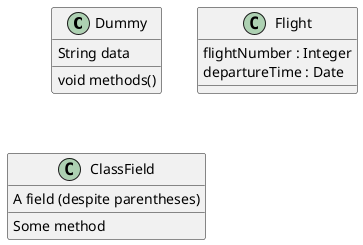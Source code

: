 '
'ClassDiagrams: Adding methods
'
'It is also possible to group between brackets {} all fields and methods.
'Note that the syntax is highly flexible about type/name order.
'
'Class Name {
'   String data
'   void methods() 
'}
'or
'
'class Flight {
'    flightNumber : Integer
'    departureTime : Date
'}
'
'You can use {field} and {method} modifiers to override default behaviour of the parser about fields and methods.
'
'--------------------------------------
'
@startuml
class Dummy {
    String data
    void methods()
}

class Flight {
    flightNumber : Integer
    departureTime : Date
}

class ClassField {
    {field} A field (despite parentheses)
    {method} Some method
}
@enduml
